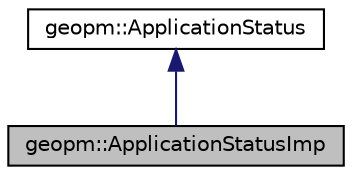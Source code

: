 digraph "geopm::ApplicationStatusImp"
{
 // LATEX_PDF_SIZE
  edge [fontname="Helvetica",fontsize="10",labelfontname="Helvetica",labelfontsize="10"];
  node [fontname="Helvetica",fontsize="10",shape=record];
  Node1 [label="geopm::ApplicationStatusImp",height=0.2,width=0.4,color="black", fillcolor="grey75", style="filled", fontcolor="black",tooltip=" "];
  Node2 -> Node1 [dir="back",color="midnightblue",fontsize="10",style="solid",fontname="Helvetica"];
  Node2 [label="geopm::ApplicationStatus",height=0.2,width=0.4,color="black", fillcolor="white", style="filled",URL="$classgeopm_1_1_application_status.html",tooltip="Object that encapsulates application process information such as the process ID, region hash,..."];
}

